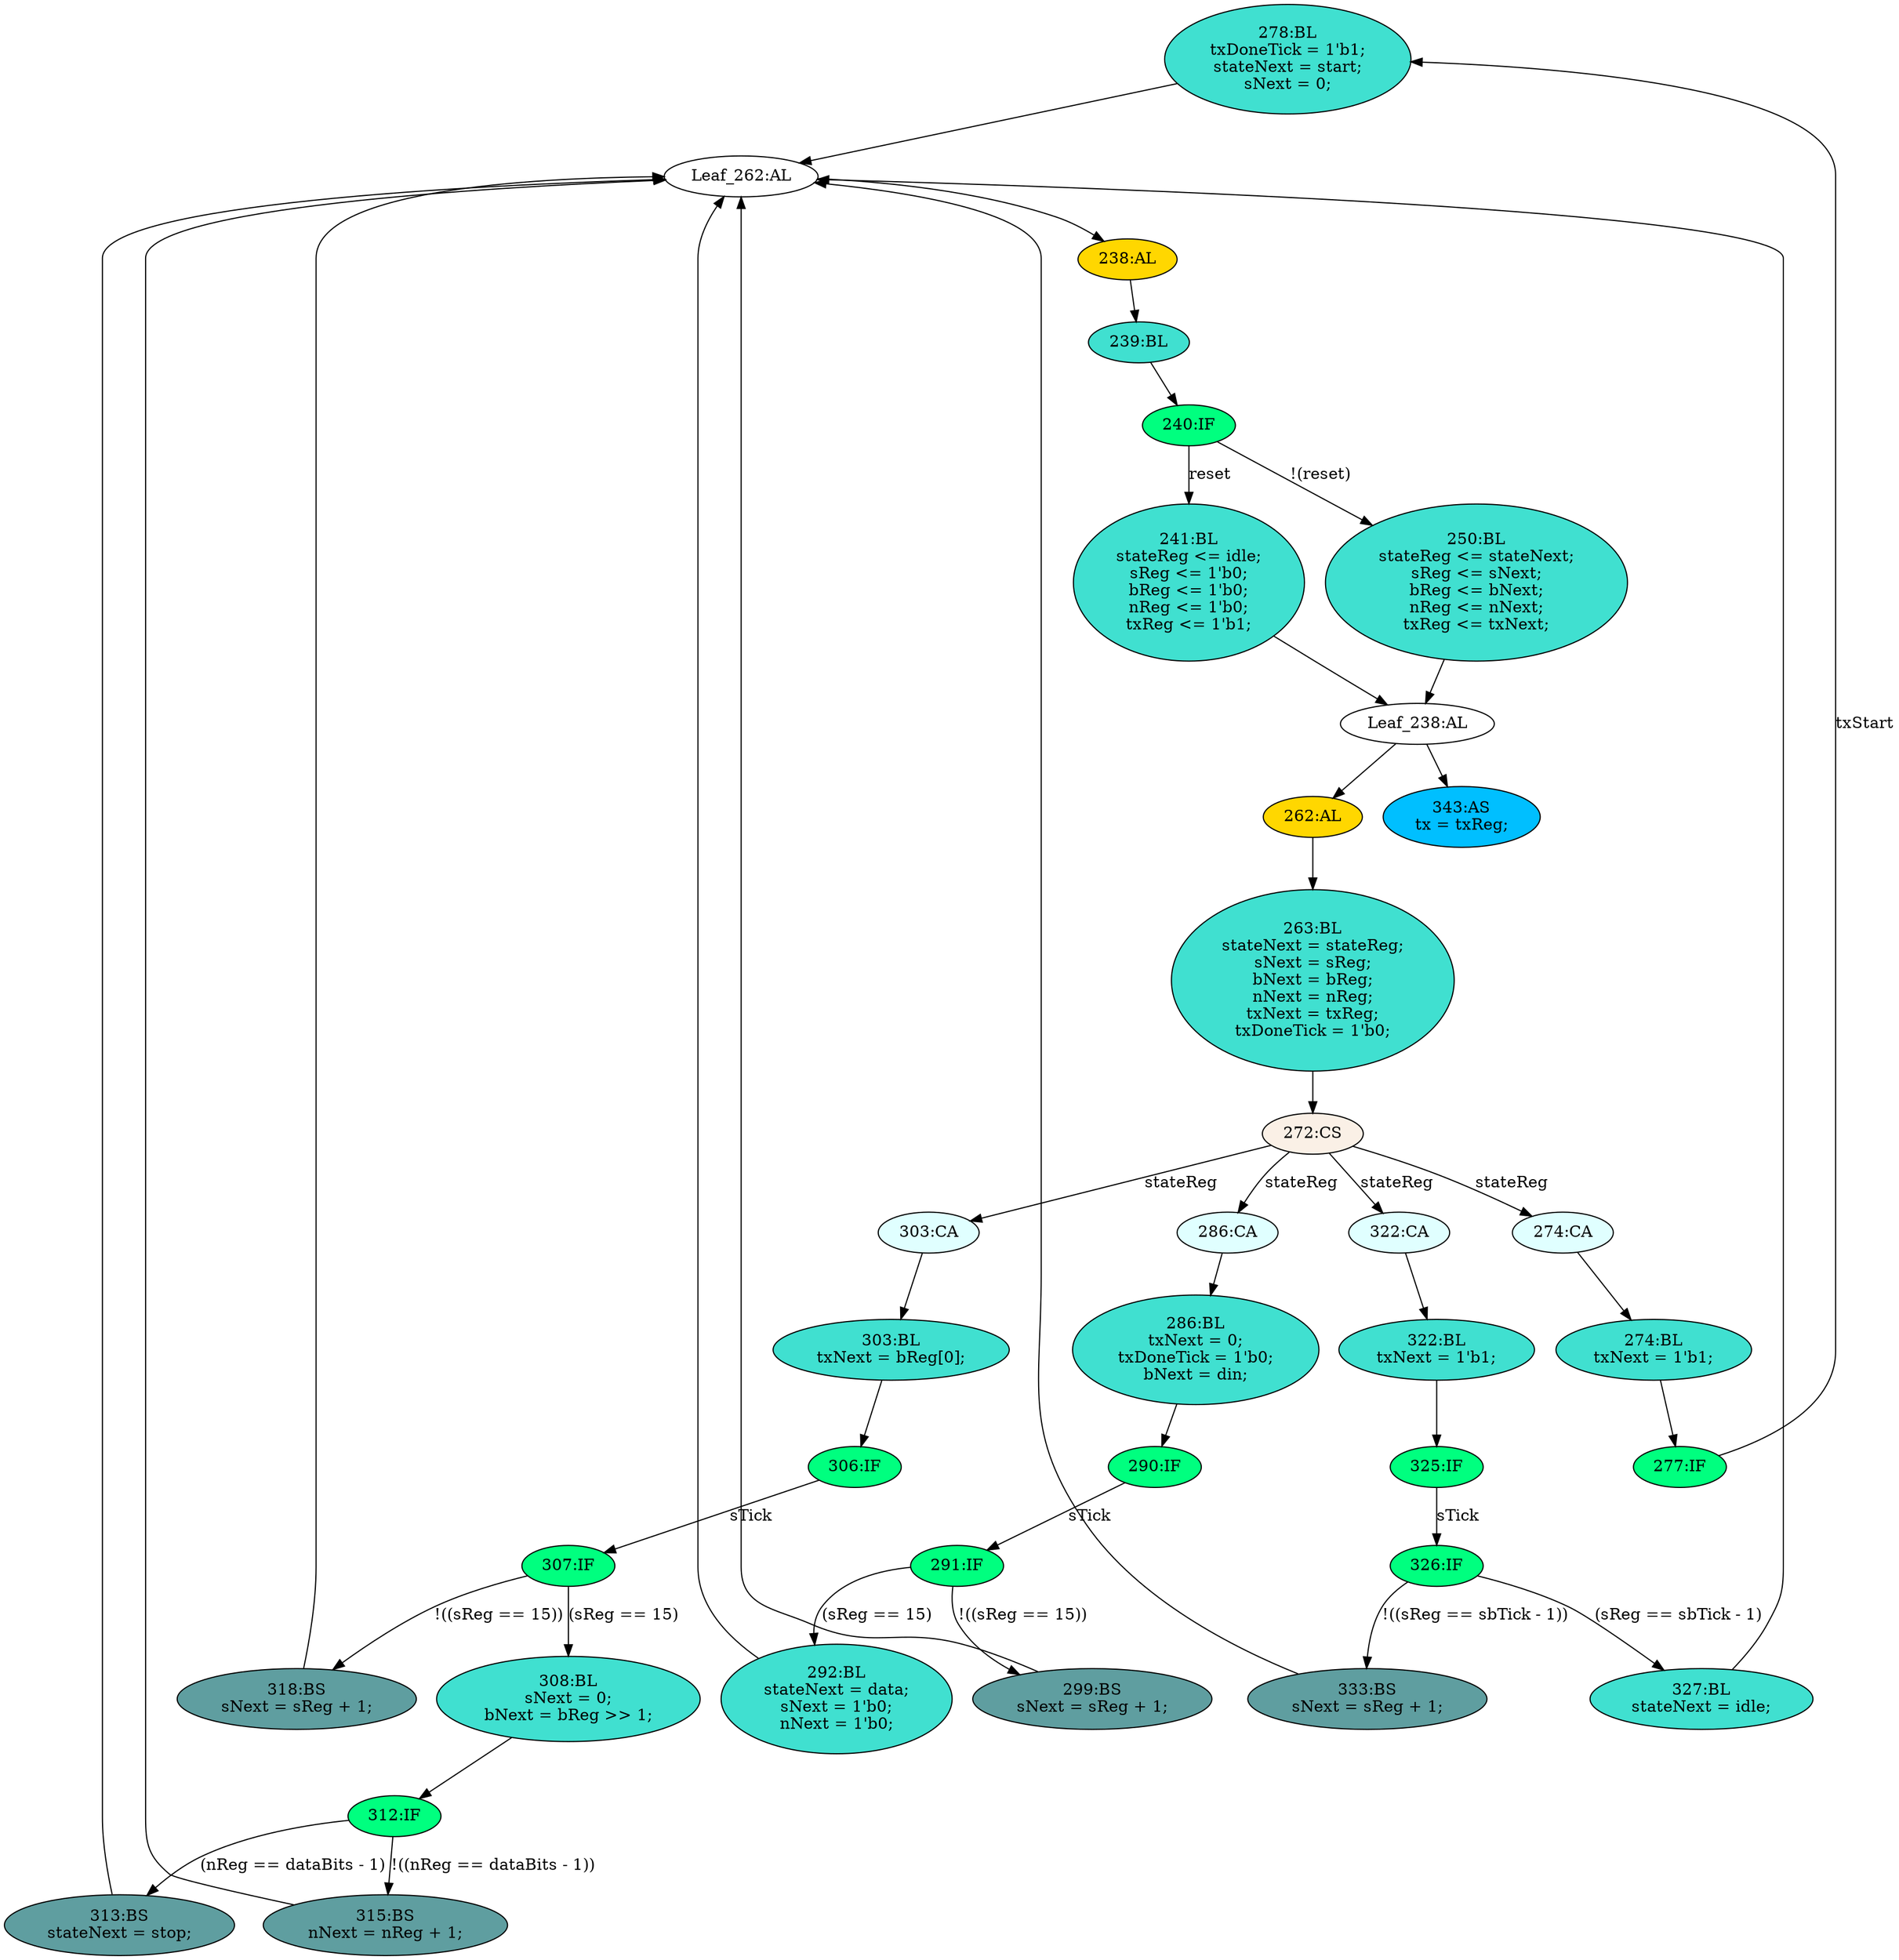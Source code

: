 strict digraph "compose( ,  )" {
	node [label="\N"];
	"278:BL"	 [ast="<pyverilog.vparser.ast.Block object at 0x7fc377281b50>",
		fillcolor=turquoise,
		label="278:BL
txDoneTick = 1'b1;
stateNext = start;
sNext = 0;",
		statements="[<pyverilog.vparser.ast.BlockingSubstitution object at 0x7fc377281a10>, <pyverilog.vparser.ast.BlockingSubstitution object at 0x7fc377281b90>, <\
pyverilog.vparser.ast.BlockingSubstitution object at 0x7fc377281cd0>]",
		style=filled,
		typ=Block];
	"Leaf_262:AL"	 [def_var="['txDoneTick', 'txNext', 'stateNext', 'nNext', 'sNext', 'bNext']",
		label="Leaf_262:AL"];
	"278:BL" -> "Leaf_262:AL"	 [cond="[]",
		lineno=None];
	"299:BS"	 [ast="<pyverilog.vparser.ast.BlockingSubstitution object at 0x7fc3772739d0>",
		fillcolor=cadetblue,
		label="299:BS
sNext = sReg + 1;",
		statements="[<pyverilog.vparser.ast.BlockingSubstitution object at 0x7fc3772739d0>]",
		style=filled,
		typ=BlockingSubstitution];
	"299:BS" -> "Leaf_262:AL"	 [cond="[]",
		lineno=None];
	"322:BL"	 [ast="<pyverilog.vparser.ast.Block object at 0x7fc3772788d0>",
		fillcolor=turquoise,
		label="322:BL
txNext = 1'b1;",
		statements="[<pyverilog.vparser.ast.BlockingSubstitution object at 0x7fc377278890>]",
		style=filled,
		typ=Block];
	"325:IF"	 [ast="<pyverilog.vparser.ast.IfStatement object at 0x7fc3772789d0>",
		fillcolor=springgreen,
		label="325:IF",
		statements="[]",
		style=filled,
		typ=IfStatement];
	"322:BL" -> "325:IF"	 [cond="[]",
		lineno=None];
	"343:AS"	 [ast="<pyverilog.vparser.ast.Assign object at 0x7fc377278b50>",
		def_var="['tx']",
		fillcolor=deepskyblue,
		label="343:AS
tx = txReg;",
		statements="[]",
		style=filled,
		typ=Assign,
		use_var="['txReg']"];
	"238:AL"	 [ast="<pyverilog.vparser.ast.Always object at 0x7fc3775701d0>",
		clk_sens=True,
		fillcolor=gold,
		label="238:AL",
		sens="['clk', 'reset']",
		statements="[]",
		style=filled,
		typ=Always,
		use_var="['reset', 'stateNext', 'txNext', 'idle', 'nNext', 'sNext', 'bNext']"];
	"Leaf_262:AL" -> "238:AL";
	"318:BS"	 [ast="<pyverilog.vparser.ast.BlockingSubstitution object at 0x7fc3772787d0>",
		fillcolor=cadetblue,
		label="318:BS
sNext = sReg + 1;",
		statements="[<pyverilog.vparser.ast.BlockingSubstitution object at 0x7fc3772787d0>]",
		style=filled,
		typ=BlockingSubstitution];
	"318:BS" -> "Leaf_262:AL"	 [cond="[]",
		lineno=None];
	"240:IF"	 [ast="<pyverilog.vparser.ast.IfStatement object at 0x7fc376e9e590>",
		fillcolor=springgreen,
		label="240:IF",
		statements="[]",
		style=filled,
		typ=IfStatement];
	"250:BL"	 [ast="<pyverilog.vparser.ast.Block object at 0x7fc376e9ea90>",
		fillcolor=turquoise,
		label="250:BL
stateReg <= stateNext;
sReg <= sNext;
bReg <= bNext;
nReg <= nNext;
txReg <= txNext;",
		statements="[<pyverilog.vparser.ast.NonblockingSubstitution object at 0x7fc376e9e710>, <pyverilog.vparser.ast.NonblockingSubstitution object \
at 0x7fc376e9e850>, <pyverilog.vparser.ast.NonblockingSubstitution object at 0x7fc376e9e990>, <pyverilog.vparser.ast.NonblockingSubstitution \
object at 0x7fc376e9ead0>, <pyverilog.vparser.ast.NonblockingSubstitution object at 0x7fc376e9ec10>]",
		style=filled,
		typ=Block];
	"240:IF" -> "250:BL"	 [cond="['reset']",
		label="!(reset)",
		lineno=240];
	"241:BL"	 [ast="<pyverilog.vparser.ast.Block object at 0x7fc376e9e3d0>",
		fillcolor=turquoise,
		label="241:BL
stateReg <= idle;
sReg <= 1'b0;
bReg <= 1'b0;
nReg <= 1'b0;
txReg <= 1'b1;",
		statements="[<pyverilog.vparser.ast.NonblockingSubstitution object at 0x7fc376e9e050>, <pyverilog.vparser.ast.NonblockingSubstitution object \
at 0x7fc376e9e190>, <pyverilog.vparser.ast.NonblockingSubstitution object at 0x7fc376e9e2d0>, <pyverilog.vparser.ast.NonblockingSubstitution \
object at 0x7fc376e9e410>, <pyverilog.vparser.ast.NonblockingSubstitution object at 0x7fc376e9e550>]",
		style=filled,
		typ=Block];
	"240:IF" -> "241:BL"	 [cond="['reset']",
		label=reset,
		lineno=240];
	"303:CA"	 [ast="<pyverilog.vparser.ast.Case object at 0x7fc377273250>",
		fillcolor=lightcyan,
		label="303:CA",
		statements="[]",
		style=filled,
		typ=Case];
	"303:BL"	 [ast="<pyverilog.vparser.ast.Block object at 0x7fc377273b50>",
		fillcolor=turquoise,
		label="303:BL
txNext = bReg[0];",
		statements="[<pyverilog.vparser.ast.BlockingSubstitution object at 0x7fc377273b10>]",
		style=filled,
		typ=Block];
	"303:CA" -> "303:BL"	 [cond="[]",
		lineno=None];
	"333:BS"	 [ast="<pyverilog.vparser.ast.BlockingSubstitution object at 0x7fc377278f50>",
		fillcolor=cadetblue,
		label="333:BS
sNext = sReg + 1;",
		statements="[<pyverilog.vparser.ast.BlockingSubstitution object at 0x7fc377278f50>]",
		style=filled,
		typ=BlockingSubstitution];
	"333:BS" -> "Leaf_262:AL"	 [cond="[]",
		lineno=None];
	"263:BL"	 [ast="<pyverilog.vparser.ast.Block object at 0x7fc377281490>",
		fillcolor=turquoise,
		label="263:BL
stateNext = stateReg;
sNext = sReg;
bNext = bReg;
nNext = nReg;
txNext = txReg;
txDoneTick = 1'b0;",
		statements="[<pyverilog.vparser.ast.BlockingSubstitution object at 0x7fc376e9ed90>, <pyverilog.vparser.ast.BlockingSubstitution object at 0x7fc376e9ef10>, <\
pyverilog.vparser.ast.BlockingSubstitution object at 0x7fc377281090>, <pyverilog.vparser.ast.BlockingSubstitution object at 0x7fc3772811d0>, <\
pyverilog.vparser.ast.BlockingSubstitution object at 0x7fc377281310>, <pyverilog.vparser.ast.BlockingSubstitution object at 0x7fc377281450>]",
		style=filled,
		typ=Block];
	"272:CS"	 [ast="<pyverilog.vparser.ast.CaseStatement object at 0x7fc377273c10>",
		fillcolor=linen,
		label="272:CS",
		statements="[]",
		style=filled,
		typ=CaseStatement];
	"263:BL" -> "272:CS"	 [cond="[]",
		lineno=None];
	"313:BS"	 [ast="<pyverilog.vparser.ast.BlockingSubstitution object at 0x7fc377278490>",
		fillcolor=cadetblue,
		label="313:BS
stateNext = stop;",
		statements="[<pyverilog.vparser.ast.BlockingSubstitution object at 0x7fc377278490>]",
		style=filled,
		typ=BlockingSubstitution];
	"313:BS" -> "Leaf_262:AL"	 [cond="[]",
		lineno=None];
	"326:IF"	 [ast="<pyverilog.vparser.ast.IfStatement object at 0x7fc377278d90>",
		fillcolor=springgreen,
		label="326:IF",
		statements="[]",
		style=filled,
		typ=IfStatement];
	"325:IF" -> "326:IF"	 [cond="['sTick']",
		label=sTick,
		lineno=325];
	"239:BL"	 [ast="<pyverilog.vparser.ast.Block object at 0x7fc377570d10>",
		fillcolor=turquoise,
		label="239:BL",
		statements="[]",
		style=filled,
		typ=Block];
	"239:BL" -> "240:IF"	 [cond="[]",
		lineno=None];
	"274:BL"	 [ast="<pyverilog.vparser.ast.Block object at 0x7fc377281790>",
		fillcolor=turquoise,
		label="274:BL
txNext = 1'b1;",
		statements="[<pyverilog.vparser.ast.BlockingSubstitution object at 0x7fc377281750>]",
		style=filled,
		typ=Block];
	"277:IF"	 [ast="<pyverilog.vparser.ast.IfStatement object at 0x7fc3772818d0>",
		fillcolor=springgreen,
		label="277:IF",
		statements="[]",
		style=filled,
		typ=IfStatement];
	"274:BL" -> "277:IF"	 [cond="[]",
		lineno=None];
	"Leaf_238:AL"	 [def_var="['bReg', 'sReg', 'nReg', 'txReg', 'stateReg']",
		label="Leaf_238:AL"];
	"250:BL" -> "Leaf_238:AL"	 [cond="[]",
		lineno=None];
	"286:CA"	 [ast="<pyverilog.vparser.ast.Case object at 0x7fc377281d50>",
		fillcolor=lightcyan,
		label="286:CA",
		statements="[]",
		style=filled,
		typ=Case];
	"286:BL"	 [ast="<pyverilog.vparser.ast.Block object at 0x7fc377273210>",
		fillcolor=turquoise,
		label="286:BL
txNext = 0;
txDoneTick = 1'b0;
bNext = din;",
		statements="[<pyverilog.vparser.ast.BlockingSubstitution object at 0x7fc377281e50>, <pyverilog.vparser.ast.BlockingSubstitution object at 0x7fc377281fd0>, <\
pyverilog.vparser.ast.BlockingSubstitution object at 0x7fc377273150>]",
		style=filled,
		typ=Block];
	"286:CA" -> "286:BL"	 [cond="[]",
		lineno=None];
	"290:IF"	 [ast="<pyverilog.vparser.ast.IfStatement object at 0x7fc377273290>",
		fillcolor=springgreen,
		label="290:IF",
		statements="[]",
		style=filled,
		typ=IfStatement];
	"291:IF"	 [ast="<pyverilog.vparser.ast.IfStatement object at 0x7fc377273850>",
		fillcolor=springgreen,
		label="291:IF",
		statements="[]",
		style=filled,
		typ=IfStatement];
	"290:IF" -> "291:IF"	 [cond="['sTick']",
		label=sTick,
		lineno=290];
	"292:BL"	 [ast="<pyverilog.vparser.ast.Block object at 0x7fc377273650>",
		fillcolor=turquoise,
		label="292:BL
stateNext = data;
sNext = 1'b0;
nNext = 1'b0;",
		statements="[<pyverilog.vparser.ast.BlockingSubstitution object at 0x7fc377273550>, <pyverilog.vparser.ast.BlockingSubstitution object at 0x7fc377273690>, <\
pyverilog.vparser.ast.BlockingSubstitution object at 0x7fc3772737d0>]",
		style=filled,
		typ=Block];
	"292:BL" -> "Leaf_262:AL"	 [cond="[]",
		lineno=None];
	"327:BL"	 [ast="<pyverilog.vparser.ast.Block object at 0x7fc377278cd0>",
		fillcolor=turquoise,
		label="327:BL
stateNext = idle;",
		statements="[<pyverilog.vparser.ast.BlockingSubstitution object at 0x7fc377278d10>]",
		style=filled,
		typ=Block];
	"327:BL" -> "Leaf_262:AL"	 [cond="[]",
		lineno=None];
	"322:CA"	 [ast="<pyverilog.vparser.ast.Case object at 0x7fc377273bd0>",
		fillcolor=lightcyan,
		label="322:CA",
		statements="[]",
		style=filled,
		typ=Case];
	"322:CA" -> "322:BL"	 [cond="[]",
		lineno=None];
	"Leaf_238:AL" -> "343:AS";
	"262:AL"	 [ast="<pyverilog.vparser.ast.Always object at 0x7fc376e9ec90>",
		clk_sens=False,
		fillcolor=gold,
		label="262:AL",
		sens="['din', 'nReg', 'bReg', 'stop', 'sReg', 'start', 'idle', 'stateReg', 'data', 'txReg']",
		statements="[]",
		style=filled,
		typ=Always,
		use_var="['din', 'nReg', 'txStart', 'dataBits', 'sbTick', 'stop', 'stateReg', 'start', 'idle', 'sTick', 'sReg', 'data', 'bReg', 'txReg']"];
	"Leaf_238:AL" -> "262:AL";
	"306:IF"	 [ast="<pyverilog.vparser.ast.IfStatement object at 0x7fc377273c50>",
		fillcolor=springgreen,
		label="306:IF",
		statements="[]",
		style=filled,
		typ=IfStatement];
	"307:IF"	 [ast="<pyverilog.vparser.ast.IfStatement object at 0x7fc377278710>",
		fillcolor=springgreen,
		label="307:IF",
		statements="[]",
		style=filled,
		typ=IfStatement];
	"306:IF" -> "307:IF"	 [cond="['sTick']",
		label=sTick,
		lineno=306];
	"308:BL"	 [ast="<pyverilog.vparser.ast.Block object at 0x7fc377278190>",
		fillcolor=turquoise,
		label="308:BL
sNext = 0;
bNext = bReg >> 1;",
		statements="[<pyverilog.vparser.ast.BlockingSubstitution object at 0x7fc377273f10>, <pyverilog.vparser.ast.BlockingSubstitution object at 0x7fc377278150>]",
		style=filled,
		typ=Block];
	"312:IF"	 [ast="<pyverilog.vparser.ast.IfStatement object at 0x7fc377278450>",
		fillcolor=springgreen,
		label="312:IF",
		statements="[]",
		style=filled,
		typ=IfStatement];
	"308:BL" -> "312:IF"	 [cond="[]",
		lineno=None];
	"272:CS" -> "303:CA"	 [cond="['stateReg']",
		label=stateReg,
		lineno=272];
	"272:CS" -> "286:CA"	 [cond="['stateReg']",
		label=stateReg,
		lineno=272];
	"272:CS" -> "322:CA"	 [cond="['stateReg']",
		label=stateReg,
		lineno=272];
	"274:CA"	 [ast="<pyverilog.vparser.ast.Case object at 0x7fc3772815d0>",
		fillcolor=lightcyan,
		label="274:CA",
		statements="[]",
		style=filled,
		typ=Case];
	"272:CS" -> "274:CA"	 [cond="['stateReg']",
		label=stateReg,
		lineno=272];
	"262:AL" -> "263:BL"	 [cond="[]",
		lineno=None];
	"303:BL" -> "306:IF"	 [cond="[]",
		lineno=None];
	"277:IF" -> "278:BL"	 [cond="['txStart']",
		label=txStart,
		lineno=277];
	"291:IF" -> "299:BS"	 [cond="['sReg']",
		label="!((sReg == 15))",
		lineno=291];
	"291:IF" -> "292:BL"	 [cond="['sReg']",
		label="(sReg == 15)",
		lineno=291];
	"274:CA" -> "274:BL"	 [cond="[]",
		lineno=None];
	"312:IF" -> "313:BS"	 [cond="['nReg', 'dataBits']",
		label="(nReg == dataBits - 1)",
		lineno=312];
	"315:BS"	 [ast="<pyverilog.vparser.ast.BlockingSubstitution object at 0x7fc377278690>",
		fillcolor=cadetblue,
		label="315:BS
nNext = nReg + 1;",
		statements="[<pyverilog.vparser.ast.BlockingSubstitution object at 0x7fc377278690>]",
		style=filled,
		typ=BlockingSubstitution];
	"312:IF" -> "315:BS"	 [cond="['nReg', 'dataBits']",
		label="!((nReg == dataBits - 1))",
		lineno=312];
	"286:BL" -> "290:IF"	 [cond="[]",
		lineno=None];
	"241:BL" -> "Leaf_238:AL"	 [cond="[]",
		lineno=None];
	"307:IF" -> "318:BS"	 [cond="['sReg']",
		label="!((sReg == 15))",
		lineno=307];
	"307:IF" -> "308:BL"	 [cond="['sReg']",
		label="(sReg == 15)",
		lineno=307];
	"326:IF" -> "333:BS"	 [cond="['sReg', 'sbTick']",
		label="!((sReg == sbTick - 1))",
		lineno=326];
	"326:IF" -> "327:BL"	 [cond="['sReg', 'sbTick']",
		label="(sReg == sbTick - 1)",
		lineno=326];
	"315:BS" -> "Leaf_262:AL"	 [cond="[]",
		lineno=None];
	"238:AL" -> "239:BL"	 [cond="[]",
		lineno=None];
}
